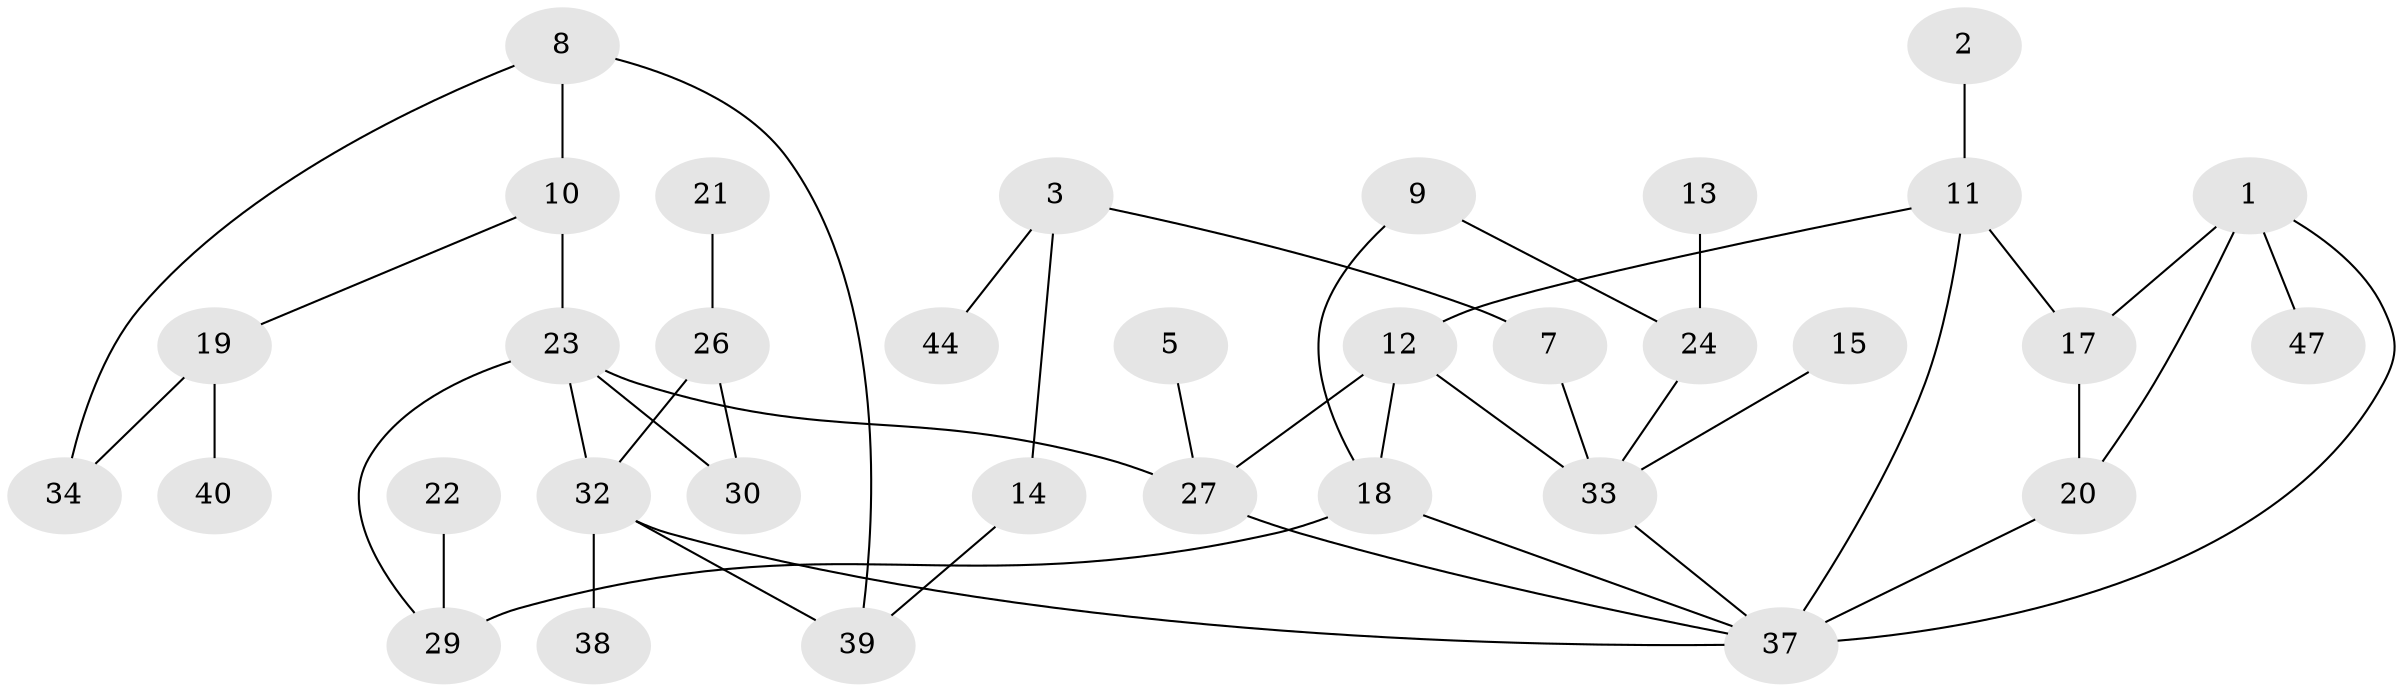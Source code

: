 // original degree distribution, {1: 0.28421052631578947, 2: 0.2631578947368421, 0: 0.1368421052631579, 3: 0.15789473684210525, 4: 0.09473684210526316, 5: 0.06315789473684211}
// Generated by graph-tools (version 1.1) at 2025/48/03/04/25 22:48:02]
// undirected, 34 vertices, 46 edges
graph export_dot {
  node [color=gray90,style=filled];
  1;
  2;
  3;
  5;
  7;
  8;
  9;
  10;
  11;
  12;
  13;
  14;
  15;
  17;
  18;
  19;
  20;
  21;
  22;
  23;
  24;
  26;
  27;
  29;
  30;
  32;
  33;
  34;
  37;
  38;
  39;
  40;
  44;
  47;
  1 -- 17 [weight=1.0];
  1 -- 20 [weight=1.0];
  1 -- 37 [weight=1.0];
  1 -- 47 [weight=1.0];
  2 -- 11 [weight=1.0];
  3 -- 7 [weight=1.0];
  3 -- 14 [weight=1.0];
  3 -- 44 [weight=1.0];
  5 -- 27 [weight=1.0];
  7 -- 33 [weight=2.0];
  8 -- 10 [weight=1.0];
  8 -- 34 [weight=1.0];
  8 -- 39 [weight=1.0];
  9 -- 18 [weight=1.0];
  9 -- 24 [weight=1.0];
  10 -- 19 [weight=1.0];
  10 -- 23 [weight=2.0];
  11 -- 12 [weight=1.0];
  11 -- 17 [weight=1.0];
  11 -- 37 [weight=1.0];
  12 -- 18 [weight=1.0];
  12 -- 27 [weight=1.0];
  12 -- 33 [weight=1.0];
  13 -- 24 [weight=1.0];
  14 -- 39 [weight=1.0];
  15 -- 33 [weight=1.0];
  17 -- 20 [weight=1.0];
  18 -- 29 [weight=1.0];
  18 -- 37 [weight=1.0];
  19 -- 34 [weight=1.0];
  19 -- 40 [weight=1.0];
  20 -- 37 [weight=2.0];
  21 -- 26 [weight=1.0];
  22 -- 29 [weight=1.0];
  23 -- 27 [weight=1.0];
  23 -- 29 [weight=1.0];
  23 -- 30 [weight=1.0];
  23 -- 32 [weight=1.0];
  24 -- 33 [weight=1.0];
  26 -- 30 [weight=1.0];
  26 -- 32 [weight=1.0];
  27 -- 37 [weight=1.0];
  32 -- 37 [weight=1.0];
  32 -- 38 [weight=1.0];
  32 -- 39 [weight=1.0];
  33 -- 37 [weight=1.0];
}

